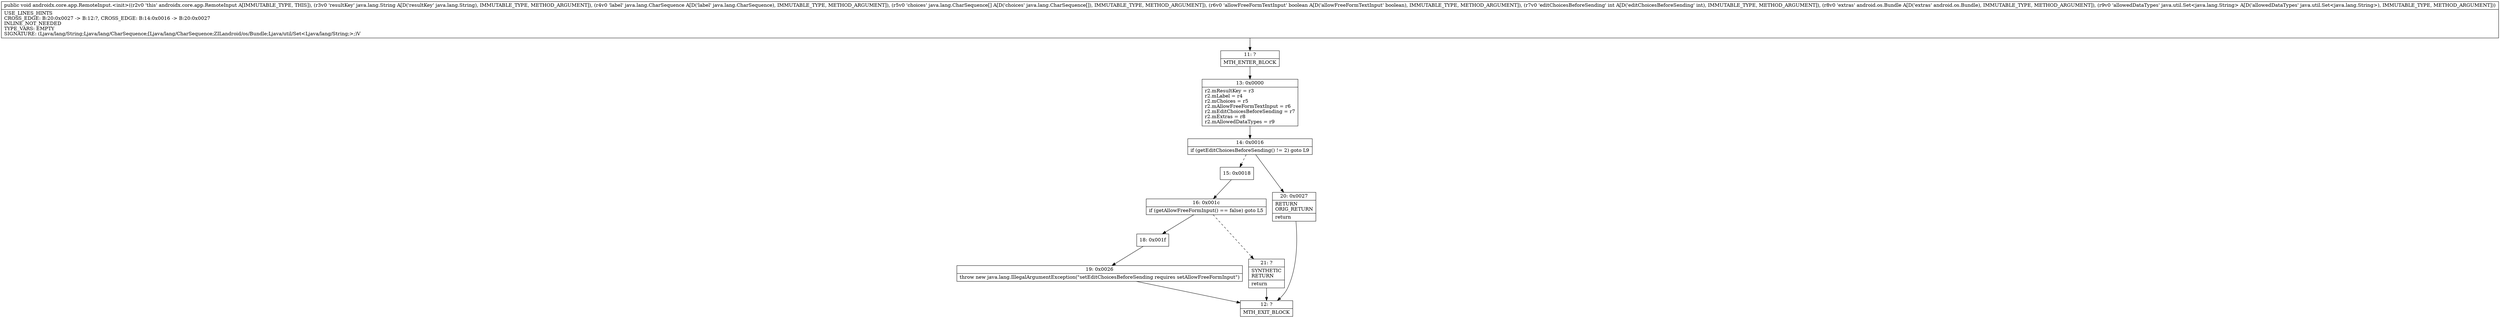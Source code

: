 digraph "CFG forandroidx.core.app.RemoteInput.\<init\>(Ljava\/lang\/String;Ljava\/lang\/CharSequence;[Ljava\/lang\/CharSequence;ZILandroid\/os\/Bundle;Ljava\/util\/Set;)V" {
Node_11 [shape=record,label="{11\:\ ?|MTH_ENTER_BLOCK\l}"];
Node_13 [shape=record,label="{13\:\ 0x0000|r2.mResultKey = r3\lr2.mLabel = r4\lr2.mChoices = r5\lr2.mAllowFreeFormTextInput = r6\lr2.mEditChoicesBeforeSending = r7\lr2.mExtras = r8\lr2.mAllowedDataTypes = r9\l}"];
Node_14 [shape=record,label="{14\:\ 0x0016|if (getEditChoicesBeforeSending() != 2) goto L9\l}"];
Node_15 [shape=record,label="{15\:\ 0x0018}"];
Node_16 [shape=record,label="{16\:\ 0x001c|if (getAllowFreeFormInput() == false) goto L5\l}"];
Node_18 [shape=record,label="{18\:\ 0x001f}"];
Node_19 [shape=record,label="{19\:\ 0x0026|throw new java.lang.IllegalArgumentException(\"setEditChoicesBeforeSending requires setAllowFreeFormInput\")\l}"];
Node_12 [shape=record,label="{12\:\ ?|MTH_EXIT_BLOCK\l}"];
Node_21 [shape=record,label="{21\:\ ?|SYNTHETIC\lRETURN\l|return\l}"];
Node_20 [shape=record,label="{20\:\ 0x0027|RETURN\lORIG_RETURN\l|return\l}"];
MethodNode[shape=record,label="{public void androidx.core.app.RemoteInput.\<init\>((r2v0 'this' androidx.core.app.RemoteInput A[IMMUTABLE_TYPE, THIS]), (r3v0 'resultKey' java.lang.String A[D('resultKey' java.lang.String), IMMUTABLE_TYPE, METHOD_ARGUMENT]), (r4v0 'label' java.lang.CharSequence A[D('label' java.lang.CharSequence), IMMUTABLE_TYPE, METHOD_ARGUMENT]), (r5v0 'choices' java.lang.CharSequence[] A[D('choices' java.lang.CharSequence[]), IMMUTABLE_TYPE, METHOD_ARGUMENT]), (r6v0 'allowFreeFormTextInput' boolean A[D('allowFreeFormTextInput' boolean), IMMUTABLE_TYPE, METHOD_ARGUMENT]), (r7v0 'editChoicesBeforeSending' int A[D('editChoicesBeforeSending' int), IMMUTABLE_TYPE, METHOD_ARGUMENT]), (r8v0 'extras' android.os.Bundle A[D('extras' android.os.Bundle), IMMUTABLE_TYPE, METHOD_ARGUMENT]), (r9v0 'allowedDataTypes' java.util.Set\<java.lang.String\> A[D('allowedDataTypes' java.util.Set\<java.lang.String\>), IMMUTABLE_TYPE, METHOD_ARGUMENT]))  | USE_LINES_HINTS\lCROSS_EDGE: B:20:0x0027 \-\> B:12:?, CROSS_EDGE: B:14:0x0016 \-\> B:20:0x0027\lINLINE_NOT_NEEDED\lTYPE_VARS: EMPTY\lSIGNATURE: (Ljava\/lang\/String;Ljava\/lang\/CharSequence;[Ljava\/lang\/CharSequence;ZILandroid\/os\/Bundle;Ljava\/util\/Set\<Ljava\/lang\/String;\>;)V\l}"];
MethodNode -> Node_11;Node_11 -> Node_13;
Node_13 -> Node_14;
Node_14 -> Node_15[style=dashed];
Node_14 -> Node_20;
Node_15 -> Node_16;
Node_16 -> Node_18;
Node_16 -> Node_21[style=dashed];
Node_18 -> Node_19;
Node_19 -> Node_12;
Node_21 -> Node_12;
Node_20 -> Node_12;
}

